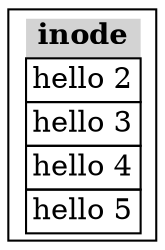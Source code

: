 digraph ds2_struct {
  rankdir = LR;
  node [shape=record];

  file [
    label=<
      <table border="0" cellborder="1" cellspacing="0">
        <tr><td bgcolor="lightgray" border="0"><b>inode</b></td></tr>
        <tr><td>hello 2</td></tr>
        <tr><td>hello 3</td></tr>
        <tr><td>hello 4</td></tr>
        <tr><td>hello 5</td></tr>
      </table>
    >
  ];
}
